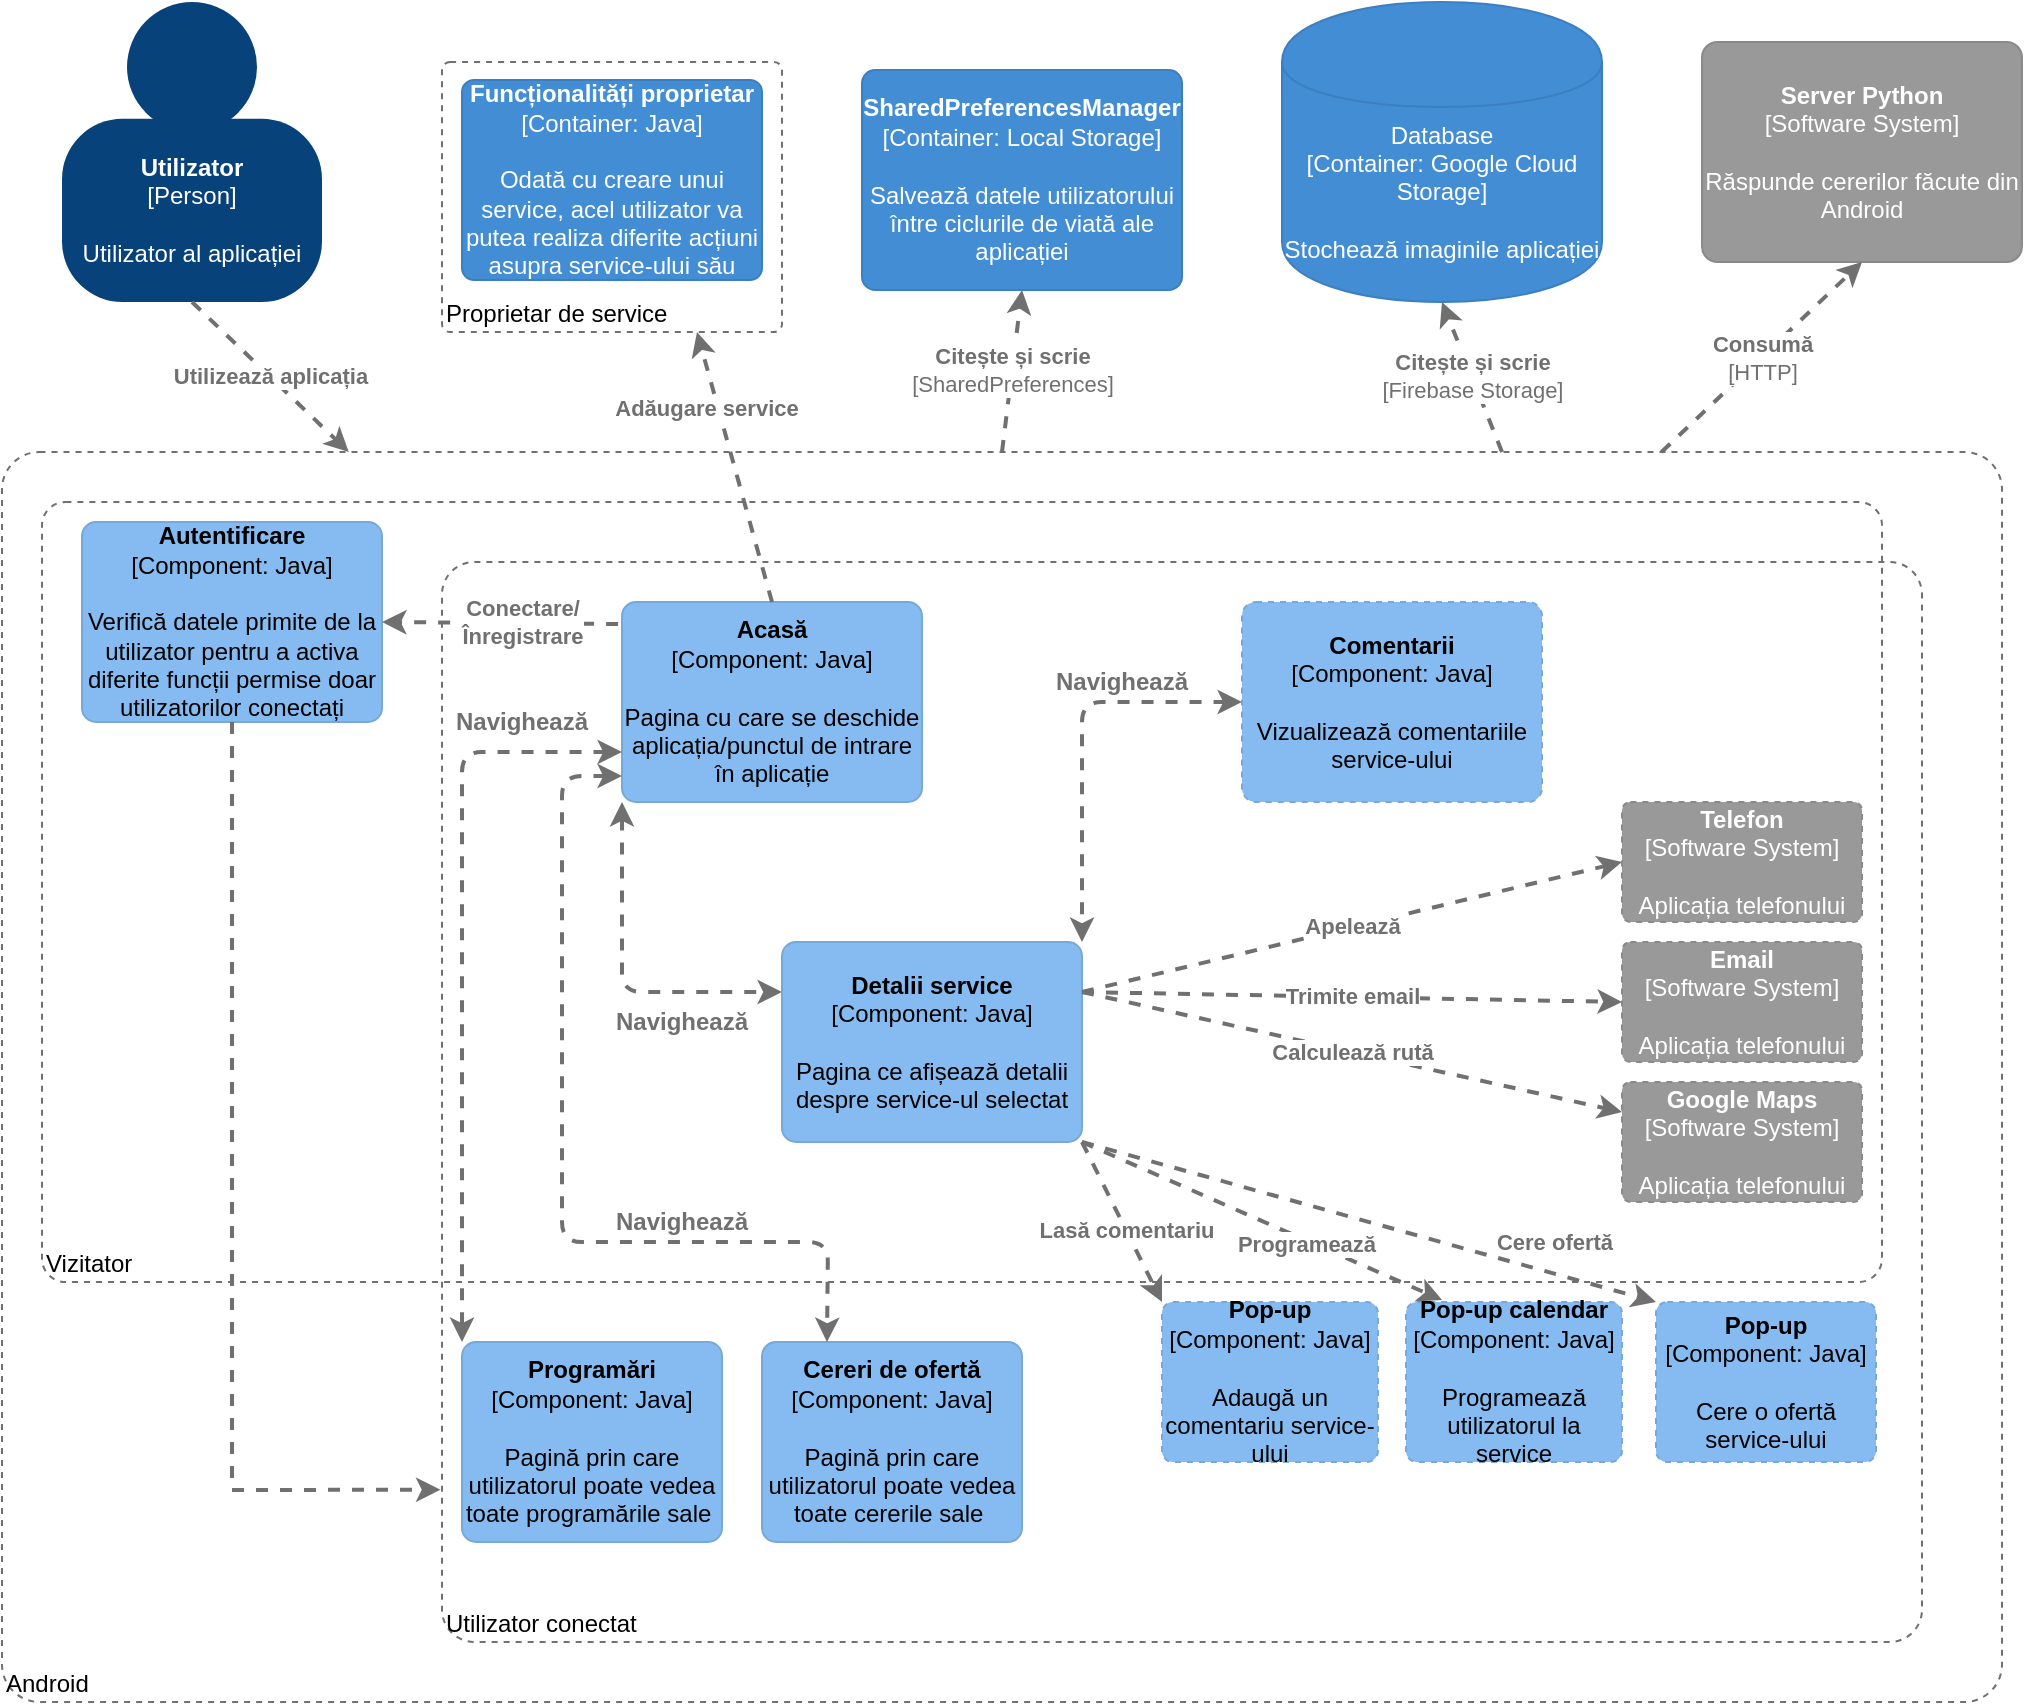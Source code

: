 <mxfile version="12.6.1" type="device"><diagram id="r9oGE4TXIsRQ0JjdsFMl" name="Page-1"><mxGraphModel dx="2249" dy="755" grid="1" gridSize="10" guides="1" tooltips="1" connect="1" arrows="1" fold="1" page="1" pageScale="1" pageWidth="827" pageHeight="1169" math="0" shadow="0"><root><mxCell id="0"/><mxCell id="1" parent="0"/><object label="&lt;div style=&quot;text-align: left&quot;&gt;Proprietar de service&lt;/div&gt;" placeholders="1" c4Name="name" c4Type="ExecutionEnvironment" c4Application="applicationAndVersion" id="e59WbjIBhxzDPXQV-sp0-42"><mxCell style="rounded=1;whiteSpace=wrap;html=1;labelBackgroundColor=none;fillColor=none;fontColor=#000000;align=left;arcSize=3;strokeColor=#707070;verticalAlign=bottom;dashed=1;gradientColor=none;" vertex="1" parent="1"><mxGeometry x="110" y="1160" width="170" height="135" as="geometry"/><C4ExecutionEnvironment as="c4"/></mxCell></object><object label="&lt;div style=&quot;text-align: left&quot;&gt;Android&lt;/div&gt;" placeholders="1" c4Name="name" c4Type="ExecutionEnvironment" c4Application="applicationAndVersion" id="e59WbjIBhxzDPXQV-sp0-1"><mxCell style="rounded=1;whiteSpace=wrap;html=1;labelBackgroundColor=none;fillColor=none;fontColor=#000000;align=left;arcSize=3;strokeColor=#707070;verticalAlign=bottom;dashed=1;gradientColor=none;" vertex="1" parent="1"><mxGeometry x="-110" y="1355" width="1000" height="625" as="geometry"/><C4ExecutionEnvironment as="c4"/></mxCell></object><object label="&lt;div style=&quot;text-align: left&quot;&gt;Vizitator&lt;/div&gt;" placeholders="1" c4Name="name" c4Type="ExecutionEnvironment" c4Application="applicationAndVersion" id="e59WbjIBhxzDPXQV-sp0-2"><mxCell style="rounded=1;whiteSpace=wrap;html=1;labelBackgroundColor=none;fillColor=none;fontColor=#000000;align=left;arcSize=3;strokeColor=#707070;verticalAlign=bottom;dashed=1;gradientColor=none;" vertex="1" parent="1"><mxGeometry x="-90" y="1380" width="920" height="390" as="geometry"/><C4ExecutionEnvironment as="c4"/></mxCell></object><object label="&lt;div style=&quot;text-align: left&quot;&gt;Utilizator conectat&lt;/div&gt;" placeholders="1" c4Name="name" c4Type="ExecutionEnvironment" c4Application="applicationAndVersion" id="e59WbjIBhxzDPXQV-sp0-3"><mxCell style="rounded=1;whiteSpace=wrap;html=1;labelBackgroundColor=none;fillColor=none;fontColor=#000000;align=left;arcSize=3;strokeColor=#707070;verticalAlign=bottom;dashed=1;gradientColor=none;" vertex="1" parent="1"><mxGeometry x="110" y="1410" width="740" height="540" as="geometry"/><C4ExecutionEnvironment as="c4"/></mxCell></object><mxCell id="e59WbjIBhxzDPXQV-sp0-4" value="" style="group;rounded=0;labelBackgroundColor=none;fillColor=none;fontColor=#ffffff;align=center;html=1;" vertex="1" connectable="0" parent="1"><mxGeometry x="-80" y="1130" width="130" height="150" as="geometry"/><C4Person as="c4"/></mxCell><object label="&lt;b&gt;Utilizator&lt;/b&gt;&lt;br&gt;&lt;div&gt;[Person]&lt;/div&gt;&lt;div&gt;&lt;br&gt;&lt;/div&gt;&lt;div&gt;Utilizator al aplicației&lt;/div&gt;" placeholders="1" c4Name="name" c4Type="body" c4Description="Description" id="e59WbjIBhxzDPXQV-sp0-5"><mxCell style="rounded=1;whiteSpace=wrap;html=1;labelBackgroundColor=none;fillColor=#08427b;fontColor=#ffffff;align=center;arcSize=33;strokeColor=3c7fc0;" vertex="1" parent="e59WbjIBhxzDPXQV-sp0-4"><mxGeometry y="58.333" width="130" height="91.667" as="geometry"/><C4Person as="c4"/></mxCell></object><mxCell id="e59WbjIBhxzDPXQV-sp0-6" value="" style="ellipse;whiteSpace=wrap;html=1;aspect=fixed;rounded=0;labelBackgroundColor=none;fillColor=#08427b;fontSize=12;fontColor=#ffffff;align=center;strokeColor=3c7fc0;" vertex="1" parent="e59WbjIBhxzDPXQV-sp0-4"><mxGeometry x="32.5" width="65" height="65" as="geometry"/><C4Person as="c4"/></mxCell><object label="&lt;div style=&quot;text-align: left&quot;&gt;&lt;div style=&quot;text-align: center&quot;&gt;&lt;b&gt;Utilizează aplicația&lt;/b&gt;&lt;/div&gt;&lt;/div&gt;" c4Type="Relationship" c4Description="Description" c4Technology="technology" id="e59WbjIBhxzDPXQV-sp0-7"><mxCell style="edgeStyle=none;rounded=0;html=1;jettySize=auto;orthogonalLoop=1;strokeColor=#707070;strokeWidth=2;fontColor=#707070;jumpStyle=none;dashed=1;startArrow=none;startFill=0;exitX=0.5;exitY=1;exitDx=0;exitDy=0;" edge="1" parent="1" source="e59WbjIBhxzDPXQV-sp0-5" target="e59WbjIBhxzDPXQV-sp0-1"><mxGeometry width="160" relative="1" as="geometry"><mxPoint x="540" y="1030" as="sourcePoint"/><mxPoint x="540" y="870" as="targetPoint"/></mxGeometry><C4Relationship as="c4"/></mxCell></object><object label="&lt;span&gt;Database&lt;/span&gt;&lt;div&gt;[Container:&amp;nbsp;Google Cloud Storage]&lt;/div&gt;&lt;div&gt;&lt;br&gt;&lt;/div&gt;&lt;div&gt;Stochează imaginile aplicației&lt;/div&gt;" placeholders="1" c4Type="Database" c4Technology="technology" c4Description="Description" id="e59WbjIBhxzDPXQV-sp0-8"><mxCell style="shape=cylinder;whiteSpace=wrap;html=1;boundedLbl=1;rounded=0;labelBackgroundColor=none;fillColor=#438dd5;fontSize=12;fontColor=#ffffff;align=center;strokeColor=#3c7fc0;" vertex="1" parent="1"><mxGeometry x="530" y="1130" width="160" height="150" as="geometry"/><C4Database as="c4"/></mxCell></object><object label="&lt;b&gt;Server Python&lt;/b&gt;&lt;br&gt;&lt;div&gt;[Software System]&lt;/div&gt;&lt;div&gt;&lt;br&gt;&lt;/div&gt;&lt;div&gt;Răspunde cererilor făcute din Android&lt;/div&gt;" placeholders="1" c4Name="name" c4Type="SoftwareSystemDependency" c4Description="Description" id="e59WbjIBhxzDPXQV-sp0-9"><mxCell style="rounded=1;whiteSpace=wrap;html=1;labelBackgroundColor=none;fillColor=#999999;fontColor=#ffffff;align=center;arcSize=7;strokeColor=#8a8a8a;" vertex="1" parent="1"><mxGeometry x="740" y="1150" width="160" height="110" as="geometry"/><C4SoftwareSystemDependency as="c4"/></mxCell></object><object label="&lt;div style=&quot;text-align: left&quot;&gt;&lt;div style=&quot;text-align: center&quot;&gt;&lt;b&gt;Citește și scrie&lt;/b&gt;&lt;/div&gt;&lt;div style=&quot;text-align: center&quot;&gt;[Firebase Storage]&lt;/div&gt;&lt;/div&gt;" c4Type="Relationship" c4Description="Description" c4Technology="technology" id="e59WbjIBhxzDPXQV-sp0-10"><mxCell style="edgeStyle=none;rounded=0;html=1;entryX=0.5;entryY=1;jettySize=auto;orthogonalLoop=1;strokeColor=#707070;strokeWidth=2;fontColor=#707070;jumpStyle=none;dashed=1;entryDx=0;entryDy=0;exitX=0.75;exitY=0;exitDx=0;exitDy=0;" edge="1" parent="1" source="e59WbjIBhxzDPXQV-sp0-1" target="e59WbjIBhxzDPXQV-sp0-8"><mxGeometry width="160" relative="1" as="geometry"><mxPoint x="410" y="1335" as="sourcePoint"/><mxPoint x="570" y="1220" as="targetPoint"/></mxGeometry><C4Relationship as="c4"/></mxCell></object><object label="&lt;div style=&quot;text-align: left&quot;&gt;&lt;div style=&quot;text-align: center&quot;&gt;&lt;b&gt;Consumă&lt;/b&gt;&lt;/div&gt;&lt;div style=&quot;text-align: center&quot;&gt;[HTTP]&lt;/div&gt;&lt;/div&gt;" c4Type="Relationship" c4Description="Description" c4Technology="technology" id="e59WbjIBhxzDPXQV-sp0-11"><mxCell style="edgeStyle=none;rounded=0;html=1;jettySize=auto;orthogonalLoop=1;strokeColor=#707070;strokeWidth=2;fontColor=#707070;jumpStyle=none;dashed=1;entryX=0.5;entryY=1;entryDx=0;entryDy=0;" edge="1" parent="1" source="e59WbjIBhxzDPXQV-sp0-1" target="e59WbjIBhxzDPXQV-sp0-9"><mxGeometry width="160" relative="1" as="geometry"><mxPoint x="970" y="1388" as="sourcePoint"/><mxPoint x="969" y="1270" as="targetPoint"/></mxGeometry><C4Relationship as="c4"/></mxCell></object><object label="&lt;span&gt;&lt;b&gt;Autentificare&lt;/b&gt;&lt;/span&gt;&lt;div&gt;[Component:&amp;nbsp;&lt;span&gt;Java&lt;/span&gt;&lt;span&gt;]&lt;/span&gt;&lt;/div&gt;&lt;div&gt;&lt;br&gt;&lt;/div&gt;&lt;div&gt;Verifică datele primite de la utilizator pentru a activa diferite funcții permise doar utilizatorilor conectați&lt;/div&gt;" placeholders="1" c4Name="name" c4Type="Component" c4Technology="technology" c4Description="Description" id="e59WbjIBhxzDPXQV-sp0-12"><mxCell style="rounded=1;whiteSpace=wrap;html=1;labelBackgroundColor=none;fillColor=#85bbf0;fontColor=#000000;align=center;arcSize=7;strokeColor=#78a8d8;" vertex="1" parent="1"><mxGeometry x="-70" y="1390" width="150" height="100" as="geometry"/><C4Component as="c4"/></mxCell></object><object label="&lt;div style=&quot;text-align: left&quot;&gt;&lt;div style=&quot;text-align: center&quot;&gt;&lt;b&gt;Conectare/&lt;/b&gt;&lt;/div&gt;&lt;div style=&quot;text-align: center&quot;&gt;&lt;b&gt;Înregistrare&lt;/b&gt;&lt;/div&gt;&lt;/div&gt;" c4Type="Relationship" c4Description="Description" c4Technology="technology" id="e59WbjIBhxzDPXQV-sp0-13"><mxCell style="edgeStyle=none;rounded=0;html=1;entryX=1;entryY=0.5;jettySize=auto;orthogonalLoop=1;strokeColor=#707070;strokeWidth=2;fontColor=#707070;jumpStyle=none;dashed=1;startArrow=none;startFill=0;entryDx=0;entryDy=0;exitX=-0.013;exitY=0.11;exitDx=0;exitDy=0;exitPerimeter=0;" edge="1" parent="1" source="e59WbjIBhxzDPXQV-sp0-16" target="e59WbjIBhxzDPXQV-sp0-12"><mxGeometry x="-0.186" y="-1" width="160" relative="1" as="geometry"><mxPoint x="150" y="1790" as="sourcePoint"/><mxPoint x="330" y="1890" as="targetPoint"/><Array as="points"/><mxPoint as="offset"/></mxGeometry><C4Relationship as="c4"/></mxCell></object><object label="&lt;div style=&quot;text-align: left&quot;&gt;&lt;div style=&quot;text-align: center&quot;&gt;&lt;br&gt;&lt;/div&gt;&lt;/div&gt;" c4Type="Relationship" c4Description="Description" c4Technology="technology" id="e59WbjIBhxzDPXQV-sp0-14"><mxCell style="edgeStyle=none;rounded=0;html=1;jettySize=auto;orthogonalLoop=1;strokeColor=#707070;strokeWidth=2;fontColor=#707070;jumpStyle=none;dashed=1;startArrow=none;startFill=0;exitX=0.5;exitY=1;exitDx=0;exitDy=0;entryX=-0.001;entryY=0.859;entryDx=0;entryDy=0;entryPerimeter=0;" edge="1" parent="1" source="e59WbjIBhxzDPXQV-sp0-12" target="e59WbjIBhxzDPXQV-sp0-3"><mxGeometry width="160" relative="1" as="geometry"><mxPoint x="-180" y="2310" as="sourcePoint"/><mxPoint x="3" y="1829" as="targetPoint"/><Array as="points"><mxPoint x="5" y="1874"/></Array></mxGeometry><C4Relationship as="c4"/></mxCell></object><mxCell id="e59WbjIBhxzDPXQV-sp0-15" value="" style="endArrow=classic;startArrow=classic;html=1;dashed=1;strokeColor=#707070;strokeWidth=2;entryX=0;entryY=0.25;entryDx=0;entryDy=0;exitX=0;exitY=1;exitDx=0;exitDy=0;" edge="1" parent="1" source="e59WbjIBhxzDPXQV-sp0-16" target="e59WbjIBhxzDPXQV-sp0-17"><mxGeometry width="50" height="50" relative="1" as="geometry"><mxPoint x="350" y="1930" as="sourcePoint"/><mxPoint x="400" y="1880" as="targetPoint"/><Array as="points"><mxPoint x="200" y="1625"/></Array></mxGeometry></mxCell><object label="&lt;b&gt;Acasă&lt;/b&gt;&lt;br&gt;&lt;div&gt;[Component: Java&lt;span&gt;]&lt;/span&gt;&lt;/div&gt;&lt;div&gt;&lt;br&gt;&lt;/div&gt;&lt;div&gt;Pagina cu care se deschide aplicația/punctul de intrare în aplicație&lt;/div&gt;" placeholders="1" c4Name="name" c4Type="Component" c4Technology="technology" c4Description="Description" id="e59WbjIBhxzDPXQV-sp0-16"><mxCell style="rounded=1;whiteSpace=wrap;html=1;labelBackgroundColor=none;fillColor=#85bbf0;fontColor=#000000;align=center;arcSize=7;strokeColor=#78a8d8;" vertex="1" parent="1"><mxGeometry x="200" y="1430" width="150" height="100" as="geometry"/><C4Component as="c4"/></mxCell></object><object label="&lt;span&gt;&lt;b&gt;Detalii service&lt;/b&gt;&lt;/span&gt;&lt;div&gt;[Component:&amp;nbsp;&lt;span&gt;Java&lt;/span&gt;&lt;span&gt;]&lt;/span&gt;&lt;/div&gt;&lt;div&gt;&lt;br&gt;&lt;/div&gt;&lt;div&gt;Pagina ce afișează detalii despre service-ul selectat&lt;/div&gt;" placeholders="1" c4Name="name" c4Type="Component" c4Technology="technology" c4Description="Description" id="e59WbjIBhxzDPXQV-sp0-17"><mxCell style="rounded=1;whiteSpace=wrap;html=1;labelBackgroundColor=none;fillColor=#85bbf0;fontColor=#000000;align=center;arcSize=7;strokeColor=#78a8d8;" vertex="1" parent="1"><mxGeometry x="280" y="1600" width="150" height="100" as="geometry"/><C4Component as="c4"/></mxCell></object><mxCell id="e59WbjIBhxzDPXQV-sp0-18" value="&lt;font color=&quot;#707070&quot;&gt;&lt;b&gt;Navighează&lt;/b&gt;&lt;/font&gt;" style="text;html=1;strokeColor=none;fillColor=none;align=center;verticalAlign=middle;whiteSpace=wrap;rounded=0;dashed=1;" vertex="1" parent="1"><mxGeometry x="210" y="1630" width="40" height="20" as="geometry"/></mxCell><object label="&lt;b&gt;Telefon&lt;/b&gt;&lt;br&gt;&lt;div&gt;[Software System]&lt;/div&gt;&lt;div&gt;&lt;br&gt;&lt;/div&gt;&lt;div&gt;Aplicația telefonului&lt;/div&gt;" placeholders="1" c4Name="name" c4Type="SoftwareSystemDependency" c4Description="Description" id="e59WbjIBhxzDPXQV-sp0-19"><mxCell style="rounded=1;whiteSpace=wrap;html=1;labelBackgroundColor=none;fillColor=#999999;fontColor=#ffffff;align=center;arcSize=7;strokeColor=#8a8a8a;dashed=1;" vertex="1" parent="1"><mxGeometry x="700" y="1530" width="120" height="60" as="geometry"/><C4SoftwareSystemDependency as="c4"/></mxCell></object><object label="&lt;b&gt;Email&lt;/b&gt;&lt;br&gt;&lt;div&gt;[Software System]&lt;/div&gt;&lt;div&gt;&lt;br&gt;&lt;/div&gt;&lt;div&gt;Aplicația telefonului&lt;/div&gt;" placeholders="1" c4Name="name" c4Type="SoftwareSystemDependency" c4Description="Description" id="e59WbjIBhxzDPXQV-sp0-20"><mxCell style="rounded=1;whiteSpace=wrap;html=1;labelBackgroundColor=none;fillColor=#999999;fontColor=#ffffff;align=center;arcSize=7;strokeColor=#8a8a8a;dashed=1;" vertex="1" parent="1"><mxGeometry x="700" y="1600" width="120" height="60" as="geometry"/><C4SoftwareSystemDependency as="c4"/></mxCell></object><object label="&lt;b&gt;Google Maps&lt;/b&gt;&lt;br&gt;&lt;div&gt;[Software System]&lt;/div&gt;&lt;div&gt;&lt;br&gt;&lt;/div&gt;&lt;div&gt;Aplicația telefonului&lt;/div&gt;" placeholders="1" c4Name="name" c4Type="SoftwareSystemDependency" c4Description="Description" id="e59WbjIBhxzDPXQV-sp0-21"><mxCell style="rounded=1;whiteSpace=wrap;html=1;labelBackgroundColor=none;fillColor=#999999;fontColor=#ffffff;align=center;arcSize=7;strokeColor=#8a8a8a;dashed=1;" vertex="1" parent="1"><mxGeometry x="700" y="1670" width="120" height="60" as="geometry"/><C4SoftwareSystemDependency as="c4"/></mxCell></object><object label="&lt;div style=&quot;text-align: left&quot;&gt;&lt;div style=&quot;text-align: center&quot;&gt;&lt;b&gt;Apelează&lt;/b&gt;&lt;/div&gt;&lt;/div&gt;" c4Type="Relationship" c4Description="Description" c4Technology="technology" id="e59WbjIBhxzDPXQV-sp0-22"><mxCell style="edgeStyle=none;rounded=0;html=1;entryX=0;entryY=0.5;jettySize=auto;orthogonalLoop=1;strokeColor=#707070;strokeWidth=2;fontColor=#707070;jumpStyle=none;dashed=1;startArrow=none;startFill=0;entryDx=0;entryDy=0;exitX=1;exitY=0.25;exitDx=0;exitDy=0;" edge="1" parent="1" source="e59WbjIBhxzDPXQV-sp0-17" target="e59WbjIBhxzDPXQV-sp0-19"><mxGeometry width="160" relative="1" as="geometry"><mxPoint x="280" y="1889.5" as="sourcePoint"/><mxPoint x="440" y="1889.5" as="targetPoint"/></mxGeometry><C4Relationship as="c4"/></mxCell></object><object label="&lt;div style=&quot;text-align: left&quot;&gt;&lt;div style=&quot;text-align: center&quot;&gt;&lt;b&gt;Trimite email&lt;/b&gt;&lt;/div&gt;&lt;/div&gt;" c4Type="Relationship" c4Description="Description" c4Technology="technology" id="e59WbjIBhxzDPXQV-sp0-23"><mxCell style="edgeStyle=none;rounded=0;html=1;entryX=0;entryY=0.5;jettySize=auto;orthogonalLoop=1;strokeColor=#707070;strokeWidth=2;fontColor=#707070;jumpStyle=none;dashed=1;startArrow=none;startFill=0;entryDx=0;entryDy=0;exitX=1;exitY=0.25;exitDx=0;exitDy=0;" edge="1" parent="1" source="e59WbjIBhxzDPXQV-sp0-17" target="e59WbjIBhxzDPXQV-sp0-20"><mxGeometry width="160" relative="1" as="geometry"><mxPoint x="380" y="1830" as="sourcePoint"/><mxPoint x="540" y="1830" as="targetPoint"/></mxGeometry><C4Relationship as="c4"/></mxCell></object><object label="&lt;div style=&quot;text-align: left&quot;&gt;&lt;div style=&quot;text-align: center&quot;&gt;&lt;b&gt;Calculează rută&lt;/b&gt;&lt;/div&gt;&lt;/div&gt;" c4Type="Relationship" c4Description="Description" c4Technology="technology" id="e59WbjIBhxzDPXQV-sp0-24"><mxCell style="edgeStyle=none;rounded=0;html=1;entryX=0;entryY=0.25;jettySize=auto;orthogonalLoop=1;strokeColor=#707070;strokeWidth=2;fontColor=#707070;jumpStyle=none;dashed=1;startArrow=none;startFill=0;entryDx=0;entryDy=0;exitX=1;exitY=0.25;exitDx=0;exitDy=0;" edge="1" parent="1" source="e59WbjIBhxzDPXQV-sp0-17" target="e59WbjIBhxzDPXQV-sp0-21"><mxGeometry width="160" relative="1" as="geometry"><mxPoint x="350" y="1920" as="sourcePoint"/><mxPoint x="510" y="1920" as="targetPoint"/></mxGeometry><C4Relationship as="c4"/></mxCell></object><object label="&lt;span&gt;&lt;b&gt;Pop-up&lt;/b&gt;&lt;/span&gt;&lt;div&gt;[Component:&amp;nbsp;&lt;span&gt;Java&lt;/span&gt;&lt;span&gt;]&lt;/span&gt;&lt;/div&gt;&lt;div&gt;&lt;br&gt;&lt;/div&gt;&lt;div&gt;Cere o ofertă service-ului&lt;/div&gt;" placeholders="1" c4Name="name" c4Type="Component" c4Technology="technology" c4Description="Description" id="e59WbjIBhxzDPXQV-sp0-25"><mxCell style="rounded=1;whiteSpace=wrap;html=1;labelBackgroundColor=none;fillColor=#85bbf0;fontColor=#000000;align=center;arcSize=7;strokeColor=#78a8d8;dashed=1;" vertex="1" parent="1"><mxGeometry x="717" y="1780" width="110" height="80" as="geometry"/><C4Component as="c4"/></mxCell></object><object label="&lt;b&gt;Pop-up calendar&lt;/b&gt;&lt;br&gt;&lt;div&gt;[Component:&amp;nbsp;&lt;span&gt;Java&lt;/span&gt;&lt;span&gt;]&lt;/span&gt;&lt;/div&gt;&lt;div&gt;&lt;br&gt;&lt;/div&gt;&lt;div&gt;Programează utilizatorul la service&lt;/div&gt;" placeholders="1" c4Name="name" c4Type="Component" c4Technology="technology" c4Description="Description" id="e59WbjIBhxzDPXQV-sp0-26"><mxCell style="rounded=1;whiteSpace=wrap;html=1;labelBackgroundColor=none;fillColor=#85bbf0;fontColor=#000000;align=center;arcSize=7;strokeColor=#78a8d8;dashed=1;" vertex="1" parent="1"><mxGeometry x="592" y="1780" width="108" height="80" as="geometry"/><C4Component as="c4"/></mxCell></object><object label="&lt;b&gt;Pop-up&lt;/b&gt;&lt;br&gt;&lt;div&gt;[Component:&amp;nbsp;&lt;span&gt;Java&lt;/span&gt;&lt;span&gt;]&lt;/span&gt;&lt;/div&gt;&lt;div&gt;&lt;br&gt;&lt;/div&gt;&lt;div&gt;Adaugă un comentariu service-ului&lt;/div&gt;" placeholders="1" c4Name="name" c4Type="Component" c4Technology="technology" c4Description="Description" id="e59WbjIBhxzDPXQV-sp0-27"><mxCell style="rounded=1;whiteSpace=wrap;html=1;labelBackgroundColor=none;fillColor=#85bbf0;fontColor=#000000;align=center;arcSize=7;strokeColor=#78a8d8;dashed=1;" vertex="1" parent="1"><mxGeometry x="470" y="1780" width="108" height="80" as="geometry"/><C4Component as="c4"/></mxCell></object><object label="&lt;span&gt;&lt;b&gt;Comentarii&lt;/b&gt;&lt;/span&gt;&lt;div&gt;[Component:&amp;nbsp;&lt;span&gt;Java&lt;/span&gt;&lt;span&gt;]&lt;/span&gt;&lt;/div&gt;&lt;div&gt;&lt;br&gt;&lt;/div&gt;&lt;div&gt;Vizualizează comentariile service-ului&lt;/div&gt;" placeholders="1" c4Name="name" c4Type="Component" c4Technology="technology" c4Description="Description" id="e59WbjIBhxzDPXQV-sp0-28"><mxCell style="rounded=1;whiteSpace=wrap;html=1;labelBackgroundColor=none;fillColor=#85bbf0;fontColor=#000000;align=center;arcSize=7;strokeColor=#78a8d8;dashed=1;" vertex="1" parent="1"><mxGeometry x="510" y="1430" width="150" height="100" as="geometry"/><C4Component as="c4"/></mxCell></object><mxCell id="e59WbjIBhxzDPXQV-sp0-29" value="" style="endArrow=classic;startArrow=classic;html=1;dashed=1;strokeColor=#707070;strokeWidth=2;entryX=1;entryY=0;entryDx=0;entryDy=0;exitX=0;exitY=0.5;exitDx=0;exitDy=0;" edge="1" parent="1" source="e59WbjIBhxzDPXQV-sp0-28" target="e59WbjIBhxzDPXQV-sp0-17"><mxGeometry width="50" height="50" relative="1" as="geometry"><mxPoint x="210" y="1709.5" as="sourcePoint"/><mxPoint x="310" y="1709.5" as="targetPoint"/><Array as="points"><mxPoint x="430" y="1480"/></Array></mxGeometry></mxCell><mxCell id="e59WbjIBhxzDPXQV-sp0-30" value="&lt;font color=&quot;#707070&quot;&gt;&lt;b&gt;Navighează&lt;/b&gt;&lt;/font&gt;" style="text;html=1;strokeColor=none;fillColor=none;align=center;verticalAlign=middle;whiteSpace=wrap;rounded=0;dashed=1;" vertex="1" parent="1"><mxGeometry x="430" y="1460" width="40" height="20" as="geometry"/></mxCell><object label="&lt;div style=&quot;text-align: left&quot;&gt;&lt;div style=&quot;text-align: center&quot;&gt;&lt;b&gt;Cere ofertă&lt;/b&gt;&lt;/div&gt;&lt;/div&gt;" c4Type="Relationship" c4Description="Description" c4Technology="technology" id="e59WbjIBhxzDPXQV-sp0-31"><mxCell style="edgeStyle=none;rounded=0;html=1;entryX=0;entryY=0;jettySize=auto;orthogonalLoop=1;strokeColor=#707070;strokeWidth=2;fontColor=#707070;jumpStyle=none;dashed=1;startArrow=none;startFill=0;entryDx=0;entryDy=0;exitX=1;exitY=1;exitDx=0;exitDy=0;" edge="1" parent="1" source="e59WbjIBhxzDPXQV-sp0-17" target="e59WbjIBhxzDPXQV-sp0-25"><mxGeometry x="0.613" y="15" width="160" relative="1" as="geometry"><mxPoint x="250" y="1910" as="sourcePoint"/><mxPoint x="410" y="1910" as="targetPoint"/><mxPoint as="offset"/></mxGeometry><C4Relationship as="c4"/></mxCell></object><object label="&lt;div style=&quot;text-align: left&quot;&gt;&lt;div style=&quot;text-align: center&quot;&gt;&lt;b&gt;Programează&lt;/b&gt;&lt;/div&gt;&lt;/div&gt;" c4Type="Relationship" c4Description="Description" c4Technology="technology" id="e59WbjIBhxzDPXQV-sp0-32"><mxCell style="edgeStyle=none;rounded=0;html=1;entryX=0.167;entryY=-0.012;jettySize=auto;orthogonalLoop=1;strokeColor=#707070;strokeWidth=2;fontColor=#707070;jumpStyle=none;dashed=1;startArrow=none;startFill=0;entryDx=0;entryDy=0;exitX=1;exitY=1;exitDx=0;exitDy=0;entryPerimeter=0;" edge="1" parent="1" source="e59WbjIBhxzDPXQV-sp0-17" target="e59WbjIBhxzDPXQV-sp0-26"><mxGeometry x="0.251" y="-2" width="160" relative="1" as="geometry"><mxPoint x="290" y="1920" as="sourcePoint"/><mxPoint x="450" y="1920" as="targetPoint"/><mxPoint as="offset"/></mxGeometry><C4Relationship as="c4"/></mxCell></object><object label="&lt;div style=&quot;text-align: left&quot;&gt;&lt;div style=&quot;text-align: center&quot;&gt;&lt;b&gt;Lasă comentariu&lt;/b&gt;&lt;/div&gt;&lt;/div&gt;" c4Type="Relationship" c4Description="Description" c4Technology="technology" id="e59WbjIBhxzDPXQV-sp0-33"><mxCell style="edgeStyle=none;rounded=0;html=1;entryX=0;entryY=0;jettySize=auto;orthogonalLoop=1;strokeColor=#707070;strokeWidth=2;fontColor=#707070;jumpStyle=none;dashed=1;startArrow=none;startFill=0;entryDx=0;entryDy=0;exitX=1;exitY=1;exitDx=0;exitDy=0;" edge="1" parent="1" source="e59WbjIBhxzDPXQV-sp0-17" target="e59WbjIBhxzDPXQV-sp0-27"><mxGeometry x="0.111" width="160" relative="1" as="geometry"><mxPoint x="270" y="1900" as="sourcePoint"/><mxPoint x="430" y="1900" as="targetPoint"/><mxPoint as="offset"/></mxGeometry><C4Relationship as="c4"/></mxCell></object><object label="&lt;b&gt;Programări&lt;/b&gt;&lt;br&gt;&lt;div&gt;[Component:&amp;nbsp;&lt;span&gt;Java&lt;/span&gt;&lt;span&gt;]&lt;/span&gt;&lt;/div&gt;&lt;div&gt;&lt;br&gt;&lt;/div&gt;&lt;div&gt;Pagină prin care utilizatorul poate vedea toate programările sale&amp;nbsp;&lt;/div&gt;" placeholders="1" c4Name="name" c4Type="Component" c4Technology="technology" c4Description="Description" id="e59WbjIBhxzDPXQV-sp0-34"><mxCell style="rounded=1;whiteSpace=wrap;html=1;labelBackgroundColor=none;fillColor=#85bbf0;fontColor=#000000;align=center;arcSize=7;strokeColor=#78a8d8;" vertex="1" parent="1"><mxGeometry x="120" y="1800" width="130" height="100" as="geometry"/><C4Component as="c4"/></mxCell></object><object label="&lt;b&gt;Cereri de ofertă&lt;/b&gt;&lt;br&gt;&lt;div&gt;[Component:&amp;nbsp;&lt;span&gt;Java&lt;/span&gt;&lt;span&gt;]&lt;/span&gt;&lt;/div&gt;&lt;div&gt;&lt;br&gt;&lt;/div&gt;&lt;div&gt;Pagină prin care utilizatorul poate vedea toate cererile sale&amp;nbsp;&lt;/div&gt;" placeholders="1" c4Name="name" c4Type="Component" c4Technology="technology" c4Description="Description" id="e59WbjIBhxzDPXQV-sp0-35"><mxCell style="rounded=1;whiteSpace=wrap;html=1;labelBackgroundColor=none;fillColor=#85bbf0;fontColor=#000000;align=center;arcSize=7;strokeColor=#78a8d8;" vertex="1" parent="1"><mxGeometry x="270" y="1800" width="130" height="100" as="geometry"/><C4Component as="c4"/></mxCell></object><mxCell id="e59WbjIBhxzDPXQV-sp0-37" value="" style="endArrow=classic;startArrow=classic;html=1;dashed=1;strokeColor=#707070;strokeWidth=2;entryX=0;entryY=0;entryDx=0;entryDy=0;exitX=0;exitY=0.75;exitDx=0;exitDy=0;" edge="1" parent="1" source="e59WbjIBhxzDPXQV-sp0-16" target="e59WbjIBhxzDPXQV-sp0-34"><mxGeometry width="50" height="50" relative="1" as="geometry"><mxPoint x="160" y="1630" as="sourcePoint"/><mxPoint x="240" y="1725" as="targetPoint"/><Array as="points"><mxPoint x="120" y="1505"/></Array></mxGeometry></mxCell><mxCell id="e59WbjIBhxzDPXQV-sp0-38" value="" style="endArrow=classic;startArrow=classic;html=1;dashed=1;strokeColor=#707070;strokeWidth=2;entryX=0.25;entryY=0;entryDx=0;entryDy=0;exitX=0;exitY=0.87;exitDx=0;exitDy=0;exitPerimeter=0;" edge="1" parent="1" source="e59WbjIBhxzDPXQV-sp0-16" target="e59WbjIBhxzDPXQV-sp0-35"><mxGeometry width="50" height="50" relative="1" as="geometry"><mxPoint x="220" y="1550" as="sourcePoint"/><mxPoint x="300" y="1645" as="targetPoint"/><Array as="points"><mxPoint x="170" y="1517"/><mxPoint x="170" y="1750"/><mxPoint x="303" y="1750"/></Array></mxGeometry></mxCell><mxCell id="e59WbjIBhxzDPXQV-sp0-39" value="&lt;font color=&quot;#707070&quot;&gt;&lt;b&gt;Navighează&lt;/b&gt;&lt;/font&gt;" style="text;html=1;strokeColor=none;fillColor=none;align=center;verticalAlign=middle;whiteSpace=wrap;rounded=0;dashed=1;" vertex="1" parent="1"><mxGeometry x="210" y="1730" width="40" height="20" as="geometry"/></mxCell><mxCell id="e59WbjIBhxzDPXQV-sp0-40" value="&lt;font color=&quot;#707070&quot;&gt;&lt;b&gt;Navighează&lt;/b&gt;&lt;/font&gt;" style="text;html=1;strokeColor=none;fillColor=none;align=center;verticalAlign=middle;whiteSpace=wrap;rounded=0;dashed=1;" vertex="1" parent="1"><mxGeometry x="130" y="1480" width="40" height="20" as="geometry"/></mxCell><object label="&lt;span&gt;&lt;b&gt;Funcționalități proprietar&lt;/b&gt;&lt;/span&gt;&lt;div&gt;[Container:&amp;nbsp;&lt;span&gt;Java&lt;/span&gt;&lt;span&gt;]&lt;/span&gt;&lt;/div&gt;&lt;div&gt;&lt;br&gt;&lt;/div&gt;&lt;div&gt;Odată cu creare unui service, acel utilizator va putea realiza diferite acțiuni asupra service-ului său&lt;/div&gt;" placeholders="1" c4Name="name" c4Type="Container" c4Technology="technology" c4Description="Description" id="e59WbjIBhxzDPXQV-sp0-41"><mxCell style="rounded=1;whiteSpace=wrap;html=1;labelBackgroundColor=none;fillColor=#438dd5;fontColor=#ffffff;align=center;arcSize=6;strokeColor=#3c7fc0;" vertex="1" parent="1"><mxGeometry x="120" y="1169" width="150" height="100" as="geometry"/><C4Container as="c4"/></mxCell></object><object label="&lt;div style=&quot;text-align: left&quot;&gt;&lt;div style=&quot;text-align: center&quot;&gt;&lt;b&gt;Adăugare service&lt;/b&gt;&lt;/div&gt;&lt;/div&gt;" c4Type="Relationship" c4Description="Description" c4Technology="technology" id="e59WbjIBhxzDPXQV-sp0-43"><mxCell style="edgeStyle=none;rounded=0;html=1;entryX=0.75;entryY=1;jettySize=auto;orthogonalLoop=1;strokeColor=#707070;strokeWidth=2;fontColor=#707070;jumpStyle=none;dashed=1;entryDx=0;entryDy=0;exitX=0.5;exitY=0;exitDx=0;exitDy=0;" edge="1" parent="1" source="e59WbjIBhxzDPXQV-sp0-16" target="e59WbjIBhxzDPXQV-sp0-42"><mxGeometry x="0.454" y="6" width="160" relative="1" as="geometry"><mxPoint x="150" y="1320" as="sourcePoint"/><mxPoint x="310" y="1320" as="targetPoint"/><mxPoint as="offset"/></mxGeometry><C4Relationship as="c4"/></mxCell></object><object label="&lt;span&gt;&lt;b&gt;SharedPreferencesManager&lt;/b&gt;&lt;/span&gt;&lt;div&gt;[Container:&amp;nbsp;&lt;span&gt;Local Storage&lt;/span&gt;&lt;span&gt;]&lt;/span&gt;&lt;/div&gt;&lt;div&gt;&lt;br&gt;&lt;/div&gt;&lt;div&gt;Salvează datele utilizatorului între ciclurile de viată ale aplicației&lt;/div&gt;" placeholders="1" c4Name="name" c4Type="Container" c4Technology="technology" c4Description="Description" id="e59WbjIBhxzDPXQV-sp0-44"><mxCell style="rounded=1;whiteSpace=wrap;html=1;labelBackgroundColor=none;fillColor=#438dd5;fontColor=#ffffff;align=center;arcSize=6;strokeColor=#3c7fc0;" vertex="1" parent="1"><mxGeometry x="320" y="1164" width="160" height="110" as="geometry"/><C4Container as="c4"/></mxCell></object><object label="&lt;div style=&quot;text-align: left&quot;&gt;&lt;div style=&quot;text-align: center&quot;&gt;&lt;b&gt;Citește și scrie&lt;/b&gt;&lt;/div&gt;&lt;div style=&quot;text-align: center&quot;&gt;[SharedPreferences]&lt;/div&gt;&lt;/div&gt;" c4Type="Relationship" c4Description="Description" c4Technology="technology" id="e59WbjIBhxzDPXQV-sp0-45"><mxCell style="edgeStyle=none;rounded=0;html=1;entryX=0.5;entryY=1;jettySize=auto;orthogonalLoop=1;strokeColor=#707070;strokeWidth=2;fontColor=#707070;jumpStyle=none;dashed=1;entryDx=0;entryDy=0;exitX=0.5;exitY=0;exitDx=0;exitDy=0;" edge="1" parent="1" source="e59WbjIBhxzDPXQV-sp0-1" target="e59WbjIBhxzDPXQV-sp0-44"><mxGeometry width="160" relative="1" as="geometry"><mxPoint x="280" y="1295" as="sourcePoint"/><mxPoint x="440" y="1295" as="targetPoint"/></mxGeometry><C4Relationship as="c4"/></mxCell></object></root></mxGraphModel></diagram></mxfile>